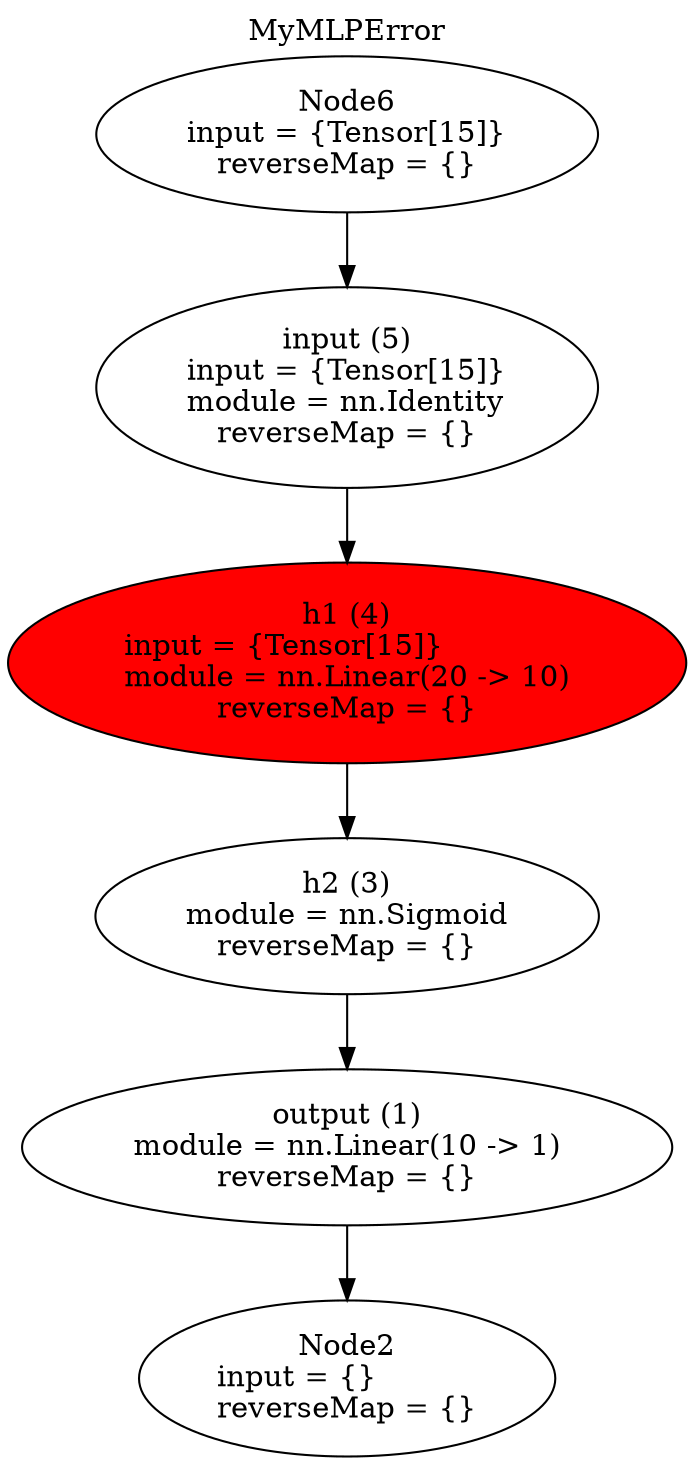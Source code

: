 digraph G {
labelloc="t";
label="MyMLPError";
node [shape = oval]; 
n1[label="output (1)\nmodule = nn.Linear(10 -> 1)\lreverseMap = {}" tooltip="[[string \"-- We need to set debug flag to true...\"]]:12_"];
n2[label="Node2\ninput = {}\lreverseMap = {}" tooltip="[[C]]:-1_"];
n3[label="h2 (3)\nmodule = nn.Sigmoid\lreverseMap = {}" tooltip="[[string \"-- We need to set debug flag to true...\"]]:11_"];
n4[label="h1 (4)\ninput = {Tensor[15]}\lmodule = nn.Linear(20 -> 10)\lreverseMap = {}" tooltip="[[string \"-- We need to set debug flag to true...\"]]:10_"];
n5[label="input (5)\ninput = {Tensor[15]}\lmodule = nn.Identity\lreverseMap = {}" tooltip="[[string \"-- We need to set debug flag to true...\"]]:6_"];
n6[label="Node6\ninput = {Tensor[15]}\lreverseMap = {}" tooltip="[[C]]:-1_"];
n1 -> n2;
n3 -> n1;
n4 -> n3;
n5 -> n4;
n6 -> n5;
n4[style=filled, fillcolor=red];
}